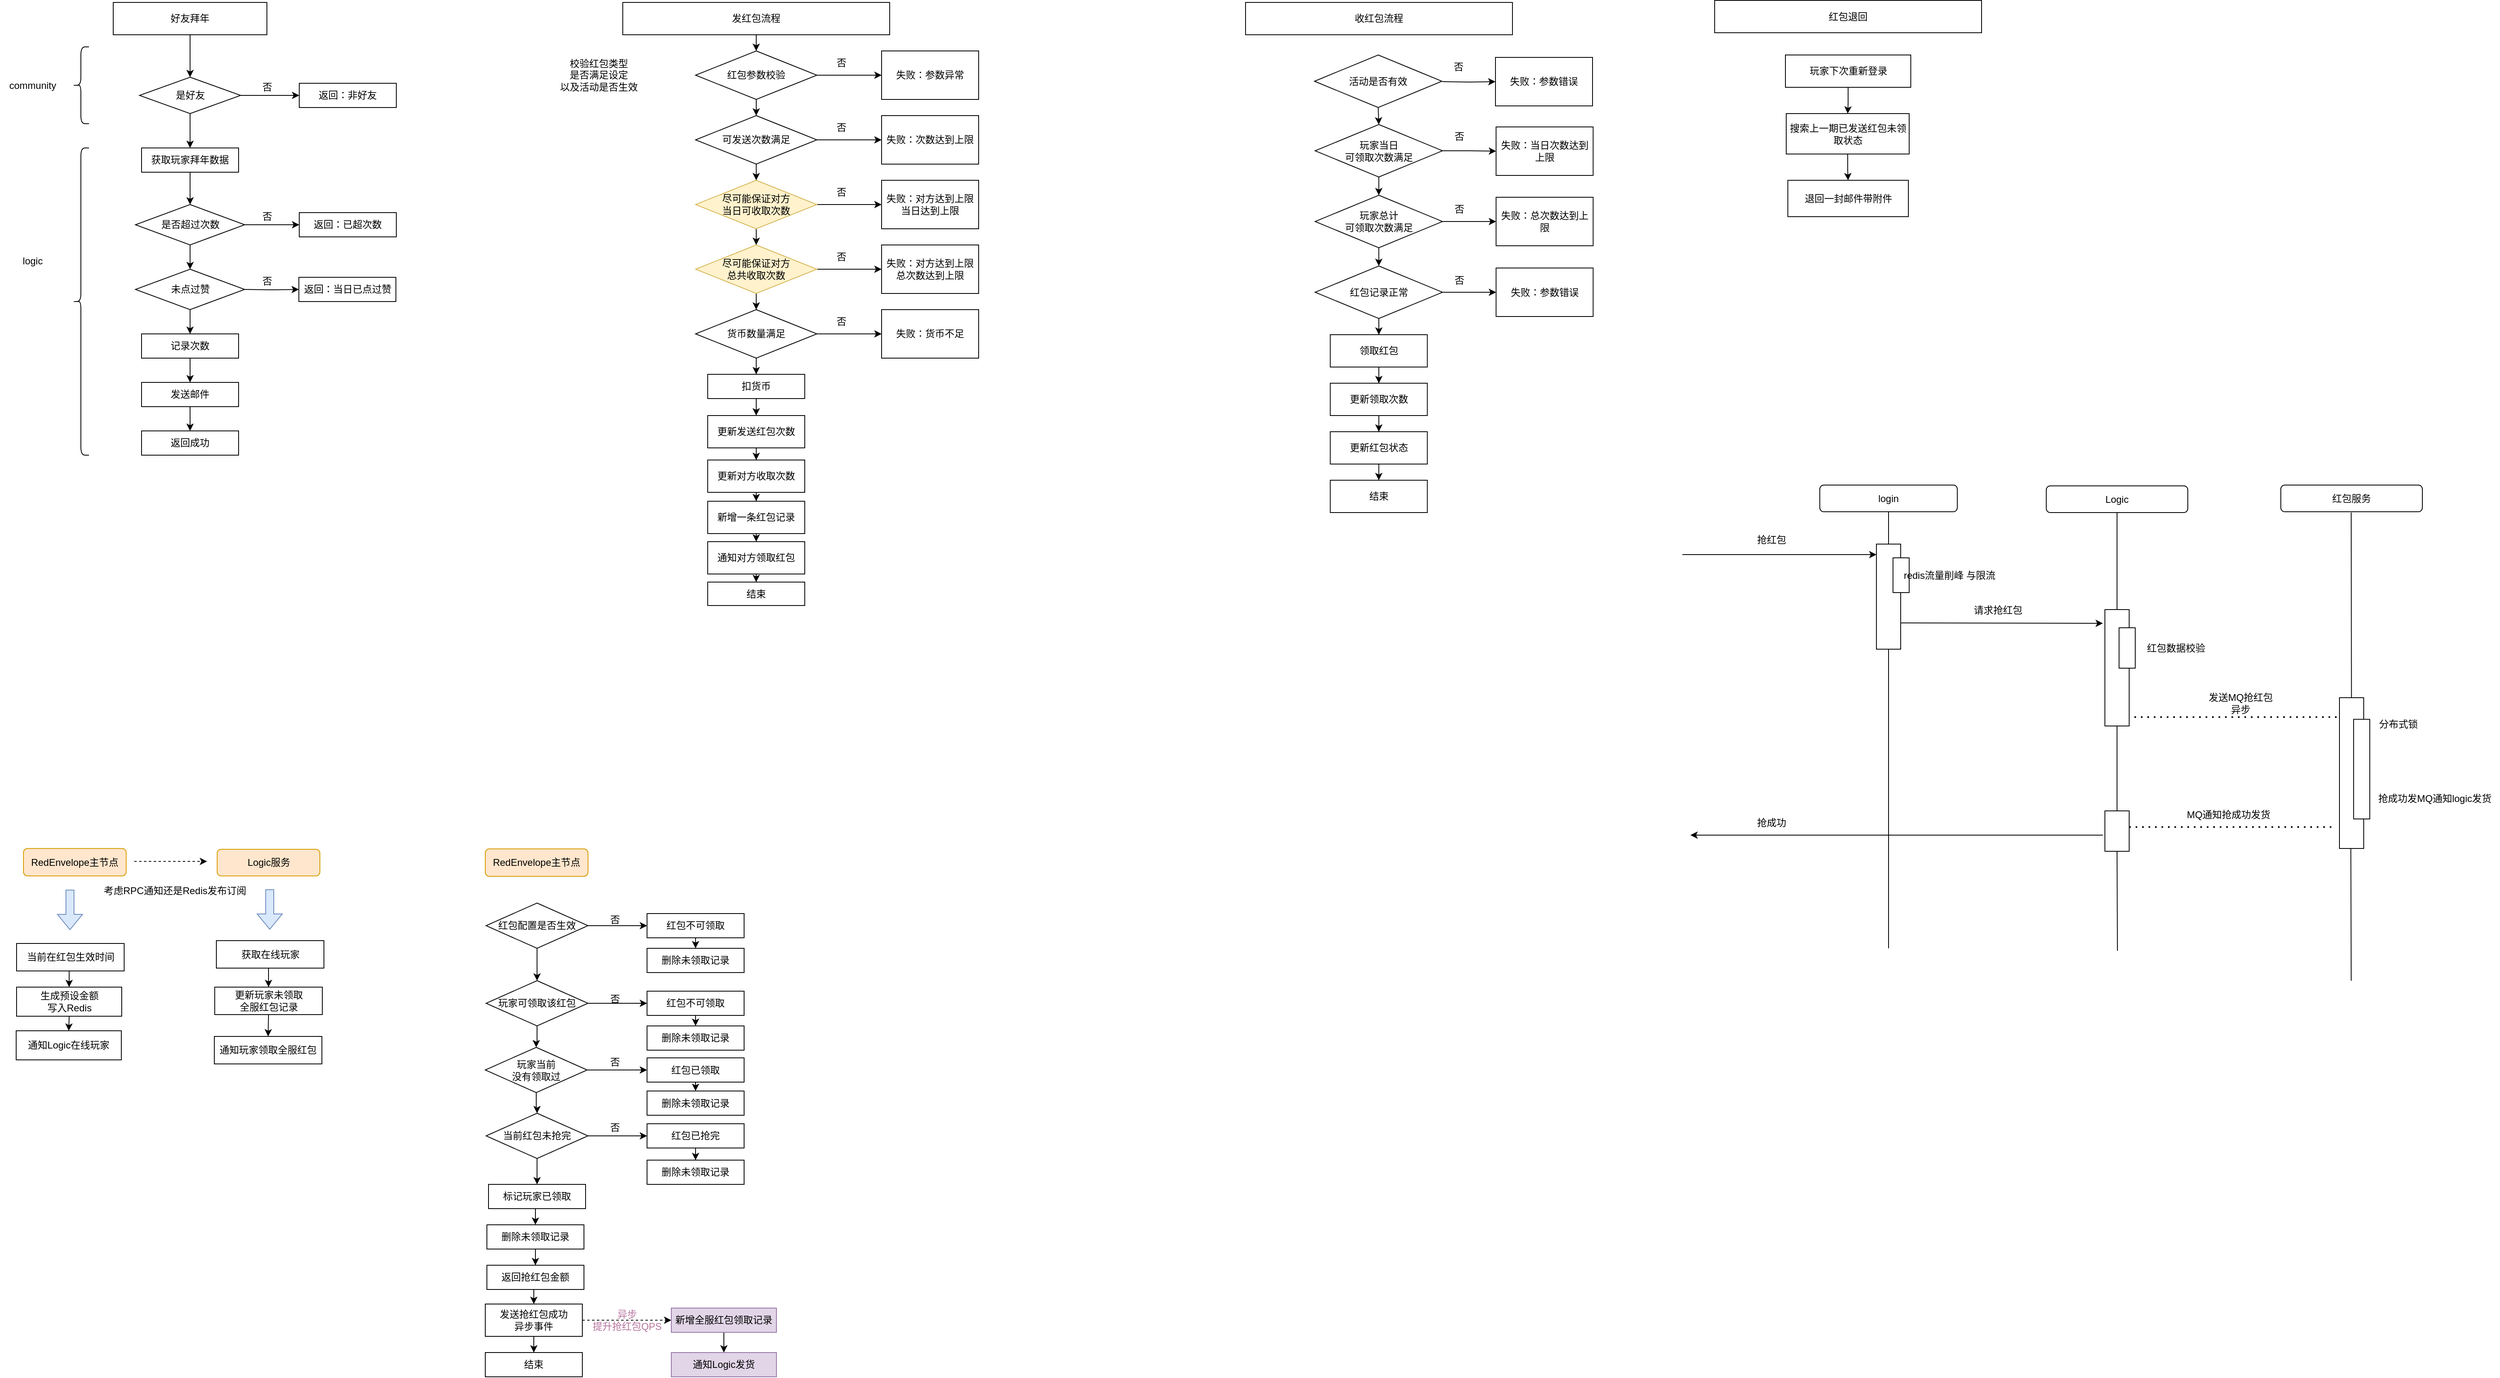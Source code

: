 <mxfile version="22.1.11" type="github">
  <diagram name="第 1 页" id="k30AQ0_j8heJgkMwq7Cr">
    <mxGraphModel dx="794" dy="483" grid="1" gridSize="10" guides="1" tooltips="1" connect="1" arrows="1" fold="1" page="1" pageScale="1" pageWidth="4681" pageHeight="3300" math="0" shadow="0">
      <root>
        <mxCell id="0" />
        <mxCell id="1" parent="0" />
        <mxCell id="hCHVj-DYUr4DhaBlKn4_-14" style="edgeStyle=orthogonalEdgeStyle;rounded=0;orthogonalLoop=1;jettySize=auto;html=1;exitX=0.5;exitY=1;exitDx=0;exitDy=0;entryX=0.5;entryY=0;entryDx=0;entryDy=0;" parent="1" source="hCHVj-DYUr4DhaBlKn4_-1" target="hCHVj-DYUr4DhaBlKn4_-4" edge="1">
          <mxGeometry relative="1" as="geometry" />
        </mxCell>
        <mxCell id="hCHVj-DYUr4DhaBlKn4_-1" value="好友拜年" style="rounded=0;whiteSpace=wrap;html=1;" parent="1" vertex="1">
          <mxGeometry x="220" y="90" width="190" height="40" as="geometry" />
        </mxCell>
        <mxCell id="hCHVj-DYUr4DhaBlKn4_-15" style="edgeStyle=orthogonalEdgeStyle;rounded=0;orthogonalLoop=1;jettySize=auto;html=1;" parent="1" source="hCHVj-DYUr4DhaBlKn4_-4" target="hCHVj-DYUr4DhaBlKn4_-5" edge="1">
          <mxGeometry relative="1" as="geometry" />
        </mxCell>
        <mxCell id="hCHVj-DYUr4DhaBlKn4_-17" style="edgeStyle=orthogonalEdgeStyle;rounded=0;orthogonalLoop=1;jettySize=auto;html=1;exitX=0.5;exitY=1;exitDx=0;exitDy=0;" parent="1" source="hCHVj-DYUr4DhaBlKn4_-4" target="hCHVj-DYUr4DhaBlKn4_-7" edge="1">
          <mxGeometry relative="1" as="geometry" />
        </mxCell>
        <mxCell id="hCHVj-DYUr4DhaBlKn4_-4" value="是好友" style="rhombus;whiteSpace=wrap;html=1;" parent="1" vertex="1">
          <mxGeometry x="252.5" y="182.5" width="125" height="45" as="geometry" />
        </mxCell>
        <mxCell id="hCHVj-DYUr4DhaBlKn4_-5" value="返回：非好友" style="rounded=0;whiteSpace=wrap;html=1;" parent="1" vertex="1">
          <mxGeometry x="450" y="190" width="120" height="30" as="geometry" />
        </mxCell>
        <mxCell id="hCHVj-DYUr4DhaBlKn4_-18" style="edgeStyle=orthogonalEdgeStyle;rounded=0;orthogonalLoop=1;jettySize=auto;html=1;exitX=0.5;exitY=1;exitDx=0;exitDy=0;entryX=0.5;entryY=0;entryDx=0;entryDy=0;" parent="1" source="hCHVj-DYUr4DhaBlKn4_-7" target="hCHVj-DYUr4DhaBlKn4_-8" edge="1">
          <mxGeometry relative="1" as="geometry" />
        </mxCell>
        <mxCell id="hCHVj-DYUr4DhaBlKn4_-7" value="获取玩家拜年数据" style="rounded=0;whiteSpace=wrap;html=1;" parent="1" vertex="1">
          <mxGeometry x="255" y="270" width="120" height="30" as="geometry" />
        </mxCell>
        <mxCell id="hCHVj-DYUr4DhaBlKn4_-19" style="edgeStyle=orthogonalEdgeStyle;rounded=0;orthogonalLoop=1;jettySize=auto;html=1;exitX=0.5;exitY=1;exitDx=0;exitDy=0;entryX=0.5;entryY=0;entryDx=0;entryDy=0;" parent="1" target="hCHVj-DYUr4DhaBlKn4_-11" edge="1">
          <mxGeometry relative="1" as="geometry">
            <mxPoint x="315" y="470" as="sourcePoint" />
          </mxGeometry>
        </mxCell>
        <mxCell id="hCHVj-DYUr4DhaBlKn4_-22" style="edgeStyle=orthogonalEdgeStyle;rounded=0;orthogonalLoop=1;jettySize=auto;html=1;exitX=1;exitY=0.5;exitDx=0;exitDy=0;" parent="1" source="hCHVj-DYUr4DhaBlKn4_-8" target="hCHVj-DYUr4DhaBlKn4_-9" edge="1">
          <mxGeometry relative="1" as="geometry" />
        </mxCell>
        <mxCell id="hCHVj-DYUr4DhaBlKn4_-32" style="edgeStyle=orthogonalEdgeStyle;rounded=0;orthogonalLoop=1;jettySize=auto;html=1;exitX=0.5;exitY=1;exitDx=0;exitDy=0;" parent="1" source="hCHVj-DYUr4DhaBlKn4_-8" target="hCHVj-DYUr4DhaBlKn4_-28" edge="1">
          <mxGeometry relative="1" as="geometry" />
        </mxCell>
        <mxCell id="hCHVj-DYUr4DhaBlKn4_-8" value="是否超过次数" style="rhombus;whiteSpace=wrap;html=1;" parent="1" vertex="1">
          <mxGeometry x="247.5" y="340" width="135" height="50" as="geometry" />
        </mxCell>
        <mxCell id="hCHVj-DYUr4DhaBlKn4_-9" value="返回：已超次数" style="rounded=0;whiteSpace=wrap;html=1;" parent="1" vertex="1">
          <mxGeometry x="450" y="350" width="120" height="30" as="geometry" />
        </mxCell>
        <mxCell id="hCHVj-DYUr4DhaBlKn4_-20" style="edgeStyle=orthogonalEdgeStyle;rounded=0;orthogonalLoop=1;jettySize=auto;html=1;exitX=0.5;exitY=1;exitDx=0;exitDy=0;" parent="1" source="hCHVj-DYUr4DhaBlKn4_-11" target="hCHVj-DYUr4DhaBlKn4_-12" edge="1">
          <mxGeometry relative="1" as="geometry" />
        </mxCell>
        <mxCell id="hCHVj-DYUr4DhaBlKn4_-11" value="记录次数" style="rounded=0;whiteSpace=wrap;html=1;" parent="1" vertex="1">
          <mxGeometry x="255" y="500" width="120" height="30" as="geometry" />
        </mxCell>
        <mxCell id="hCHVj-DYUr4DhaBlKn4_-21" style="edgeStyle=orthogonalEdgeStyle;rounded=0;orthogonalLoop=1;jettySize=auto;html=1;exitX=0.5;exitY=1;exitDx=0;exitDy=0;entryX=0.5;entryY=0;entryDx=0;entryDy=0;" parent="1" source="hCHVj-DYUr4DhaBlKn4_-12" target="hCHVj-DYUr4DhaBlKn4_-13" edge="1">
          <mxGeometry relative="1" as="geometry" />
        </mxCell>
        <mxCell id="hCHVj-DYUr4DhaBlKn4_-12" value="发送邮件" style="rounded=0;whiteSpace=wrap;html=1;" parent="1" vertex="1">
          <mxGeometry x="255" y="560" width="120" height="30" as="geometry" />
        </mxCell>
        <mxCell id="hCHVj-DYUr4DhaBlKn4_-13" value="返回成功" style="rounded=0;whiteSpace=wrap;html=1;" parent="1" vertex="1">
          <mxGeometry x="255" y="620" width="120" height="30" as="geometry" />
        </mxCell>
        <mxCell id="hCHVj-DYUr4DhaBlKn4_-16" value="否" style="text;html=1;align=center;verticalAlign=middle;resizable=0;points=[];autosize=1;strokeColor=none;fillColor=none;" parent="1" vertex="1">
          <mxGeometry x="390" y="180" width="40" height="30" as="geometry" />
        </mxCell>
        <mxCell id="hCHVj-DYUr4DhaBlKn4_-23" value="否" style="text;html=1;align=center;verticalAlign=middle;resizable=0;points=[];autosize=1;strokeColor=none;fillColor=none;" parent="1" vertex="1">
          <mxGeometry x="390" y="340" width="40" height="30" as="geometry" />
        </mxCell>
        <mxCell id="hCHVj-DYUr4DhaBlKn4_-24" value="" style="shape=curlyBracket;whiteSpace=wrap;html=1;rounded=1;labelPosition=left;verticalLabelPosition=middle;align=right;verticalAlign=middle;" parent="1" vertex="1">
          <mxGeometry x="170" y="145" width="20" height="95" as="geometry" />
        </mxCell>
        <mxCell id="hCHVj-DYUr4DhaBlKn4_-25" value="community" style="text;html=1;align=center;verticalAlign=middle;resizable=0;points=[];autosize=1;strokeColor=none;fillColor=none;" parent="1" vertex="1">
          <mxGeometry x="80" y="177.5" width="80" height="30" as="geometry" />
        </mxCell>
        <mxCell id="hCHVj-DYUr4DhaBlKn4_-26" value="" style="shape=curlyBracket;whiteSpace=wrap;html=1;rounded=1;labelPosition=left;verticalLabelPosition=middle;align=right;verticalAlign=middle;" parent="1" vertex="1">
          <mxGeometry x="170" y="270" width="20" height="380" as="geometry" />
        </mxCell>
        <mxCell id="hCHVj-DYUr4DhaBlKn4_-27" value="logic" style="text;html=1;align=center;verticalAlign=middle;resizable=0;points=[];autosize=1;strokeColor=none;fillColor=none;" parent="1" vertex="1">
          <mxGeometry x="95" y="395" width="50" height="30" as="geometry" />
        </mxCell>
        <mxCell id="hCHVj-DYUr4DhaBlKn4_-28" value="未点过赞" style="rhombus;whiteSpace=wrap;html=1;" parent="1" vertex="1">
          <mxGeometry x="247.5" y="420" width="135" height="50" as="geometry" />
        </mxCell>
        <mxCell id="hCHVj-DYUr4DhaBlKn4_-29" style="edgeStyle=orthogonalEdgeStyle;rounded=0;orthogonalLoop=1;jettySize=auto;html=1;exitX=1;exitY=0.5;exitDx=0;exitDy=0;" parent="1" target="hCHVj-DYUr4DhaBlKn4_-30" edge="1">
          <mxGeometry relative="1" as="geometry">
            <mxPoint x="382.5" y="445" as="sourcePoint" />
          </mxGeometry>
        </mxCell>
        <mxCell id="hCHVj-DYUr4DhaBlKn4_-30" value="返回：当日已点过赞" style="rounded=0;whiteSpace=wrap;html=1;" parent="1" vertex="1">
          <mxGeometry x="449.5" y="430" width="120" height="30" as="geometry" />
        </mxCell>
        <mxCell id="hCHVj-DYUr4DhaBlKn4_-31" value="否" style="text;html=1;align=center;verticalAlign=middle;resizable=0;points=[];autosize=1;strokeColor=none;fillColor=none;" parent="1" vertex="1">
          <mxGeometry x="389.5" y="420" width="40" height="30" as="geometry" />
        </mxCell>
        <mxCell id="Fgh959vgi-olLZx6snVr-22" style="edgeStyle=orthogonalEdgeStyle;rounded=0;orthogonalLoop=1;jettySize=auto;html=1;exitX=0.5;exitY=1;exitDx=0;exitDy=0;entryX=0.5;entryY=0;entryDx=0;entryDy=0;" parent="1" source="Fgh959vgi-olLZx6snVr-1" target="Fgh959vgi-olLZx6snVr-3" edge="1">
          <mxGeometry relative="1" as="geometry" />
        </mxCell>
        <mxCell id="Fgh959vgi-olLZx6snVr-1" value="发红包流程" style="rounded=0;whiteSpace=wrap;html=1;" parent="1" vertex="1">
          <mxGeometry x="850" y="90" width="330" height="40" as="geometry" />
        </mxCell>
        <mxCell id="Fgh959vgi-olLZx6snVr-23" style="edgeStyle=orthogonalEdgeStyle;rounded=0;orthogonalLoop=1;jettySize=auto;html=1;exitX=0.5;exitY=1;exitDx=0;exitDy=0;" parent="1" source="Fgh959vgi-olLZx6snVr-3" target="Fgh959vgi-olLZx6snVr-5" edge="1">
          <mxGeometry relative="1" as="geometry" />
        </mxCell>
        <mxCell id="Fgh959vgi-olLZx6snVr-33" style="edgeStyle=orthogonalEdgeStyle;rounded=0;orthogonalLoop=1;jettySize=auto;html=1;exitX=1;exitY=0.5;exitDx=0;exitDy=0;" parent="1" source="Fgh959vgi-olLZx6snVr-3" target="Fgh959vgi-olLZx6snVr-6" edge="1">
          <mxGeometry relative="1" as="geometry" />
        </mxCell>
        <mxCell id="Fgh959vgi-olLZx6snVr-3" value="红包参数校验" style="rhombus;whiteSpace=wrap;html=1;" parent="1" vertex="1">
          <mxGeometry x="940" y="150" width="150" height="60" as="geometry" />
        </mxCell>
        <mxCell id="Fgh959vgi-olLZx6snVr-4" value="校验红包类型&lt;br&gt;是否满足设定&lt;br&gt;以及活动是否生效" style="text;html=1;align=center;verticalAlign=middle;resizable=0;points=[];autosize=1;strokeColor=none;fillColor=none;" parent="1" vertex="1">
          <mxGeometry x="760" y="150" width="120" height="60" as="geometry" />
        </mxCell>
        <mxCell id="Fgh959vgi-olLZx6snVr-24" style="edgeStyle=orthogonalEdgeStyle;rounded=0;orthogonalLoop=1;jettySize=auto;html=1;exitX=0.5;exitY=1;exitDx=0;exitDy=0;" parent="1" source="Fgh959vgi-olLZx6snVr-5" target="Fgh959vgi-olLZx6snVr-8" edge="1">
          <mxGeometry relative="1" as="geometry" />
        </mxCell>
        <mxCell id="Fgh959vgi-olLZx6snVr-34" style="edgeStyle=orthogonalEdgeStyle;rounded=0;orthogonalLoop=1;jettySize=auto;html=1;exitX=1;exitY=0.5;exitDx=0;exitDy=0;" parent="1" source="Fgh959vgi-olLZx6snVr-5" target="Fgh959vgi-olLZx6snVr-7" edge="1">
          <mxGeometry relative="1" as="geometry" />
        </mxCell>
        <mxCell id="Fgh959vgi-olLZx6snVr-5" value="可发送次数满足" style="rhombus;whiteSpace=wrap;html=1;" parent="1" vertex="1">
          <mxGeometry x="940" y="230" width="150" height="60" as="geometry" />
        </mxCell>
        <mxCell id="Fgh959vgi-olLZx6snVr-6" value="失败：参数异常" style="rounded=0;whiteSpace=wrap;html=1;" parent="1" vertex="1">
          <mxGeometry x="1170" y="150" width="120" height="60" as="geometry" />
        </mxCell>
        <mxCell id="Fgh959vgi-olLZx6snVr-7" value="失败：次数达到上限" style="rounded=0;whiteSpace=wrap;html=1;" parent="1" vertex="1">
          <mxGeometry x="1170" y="230" width="120" height="60" as="geometry" />
        </mxCell>
        <mxCell id="Fgh959vgi-olLZx6snVr-25" style="edgeStyle=orthogonalEdgeStyle;rounded=0;orthogonalLoop=1;jettySize=auto;html=1;exitX=0.5;exitY=1;exitDx=0;exitDy=0;" parent="1" source="Fgh959vgi-olLZx6snVr-8" target="Fgh959vgi-olLZx6snVr-10" edge="1">
          <mxGeometry relative="1" as="geometry" />
        </mxCell>
        <mxCell id="Fgh959vgi-olLZx6snVr-35" style="edgeStyle=orthogonalEdgeStyle;rounded=0;orthogonalLoop=1;jettySize=auto;html=1;exitX=1;exitY=0.5;exitDx=0;exitDy=0;" parent="1" source="Fgh959vgi-olLZx6snVr-8" target="Fgh959vgi-olLZx6snVr-9" edge="1">
          <mxGeometry relative="1" as="geometry" />
        </mxCell>
        <mxCell id="Fgh959vgi-olLZx6snVr-8" value="尽可能保证对方&lt;br&gt;当日可收取次数" style="rhombus;whiteSpace=wrap;html=1;fillColor=#fff2cc;strokeColor=#d6b656;" parent="1" vertex="1">
          <mxGeometry x="940" y="310" width="150" height="60" as="geometry" />
        </mxCell>
        <mxCell id="Fgh959vgi-olLZx6snVr-9" value="失败：对方达到上限&lt;br&gt;当日达到上限" style="rounded=0;whiteSpace=wrap;html=1;" parent="1" vertex="1">
          <mxGeometry x="1170" y="310" width="120" height="60" as="geometry" />
        </mxCell>
        <mxCell id="Fgh959vgi-olLZx6snVr-26" style="edgeStyle=orthogonalEdgeStyle;rounded=0;orthogonalLoop=1;jettySize=auto;html=1;exitX=0.5;exitY=1;exitDx=0;exitDy=0;" parent="1" source="Fgh959vgi-olLZx6snVr-10" target="Fgh959vgi-olLZx6snVr-14" edge="1">
          <mxGeometry relative="1" as="geometry" />
        </mxCell>
        <mxCell id="Fgh959vgi-olLZx6snVr-36" style="edgeStyle=orthogonalEdgeStyle;rounded=0;orthogonalLoop=1;jettySize=auto;html=1;exitX=1;exitY=0.5;exitDx=0;exitDy=0;" parent="1" source="Fgh959vgi-olLZx6snVr-10" target="Fgh959vgi-olLZx6snVr-11" edge="1">
          <mxGeometry relative="1" as="geometry" />
        </mxCell>
        <mxCell id="Fgh959vgi-olLZx6snVr-10" value="尽可能保证对方&lt;br&gt;总共收取次数" style="rhombus;whiteSpace=wrap;html=1;fillColor=#fff2cc;strokeColor=#d6b656;" parent="1" vertex="1">
          <mxGeometry x="940" y="390" width="150" height="60" as="geometry" />
        </mxCell>
        <mxCell id="Fgh959vgi-olLZx6snVr-11" value="失败：对方达到上限&lt;br&gt;总次数达到上限" style="rounded=0;whiteSpace=wrap;html=1;" parent="1" vertex="1">
          <mxGeometry x="1170" y="390" width="120" height="60" as="geometry" />
        </mxCell>
        <mxCell id="Fgh959vgi-olLZx6snVr-27" style="edgeStyle=orthogonalEdgeStyle;rounded=0;orthogonalLoop=1;jettySize=auto;html=1;exitX=0.5;exitY=1;exitDx=0;exitDy=0;" parent="1" source="Fgh959vgi-olLZx6snVr-14" target="Fgh959vgi-olLZx6snVr-16" edge="1">
          <mxGeometry relative="1" as="geometry" />
        </mxCell>
        <mxCell id="Fgh959vgi-olLZx6snVr-37" style="edgeStyle=orthogonalEdgeStyle;rounded=0;orthogonalLoop=1;jettySize=auto;html=1;exitX=1;exitY=0.5;exitDx=0;exitDy=0;" parent="1" source="Fgh959vgi-olLZx6snVr-14" target="Fgh959vgi-olLZx6snVr-15" edge="1">
          <mxGeometry relative="1" as="geometry" />
        </mxCell>
        <mxCell id="Fgh959vgi-olLZx6snVr-14" value="货币数量满足" style="rhombus;whiteSpace=wrap;html=1;" parent="1" vertex="1">
          <mxGeometry x="940" y="470" width="150" height="60" as="geometry" />
        </mxCell>
        <mxCell id="Fgh959vgi-olLZx6snVr-15" value="失败：货币不足" style="rounded=0;whiteSpace=wrap;html=1;" parent="1" vertex="1">
          <mxGeometry x="1170" y="470" width="120" height="60" as="geometry" />
        </mxCell>
        <mxCell id="Fgh959vgi-olLZx6snVr-28" style="edgeStyle=orthogonalEdgeStyle;rounded=0;orthogonalLoop=1;jettySize=auto;html=1;exitX=0.5;exitY=1;exitDx=0;exitDy=0;" parent="1" source="Fgh959vgi-olLZx6snVr-16" target="Fgh959vgi-olLZx6snVr-17" edge="1">
          <mxGeometry relative="1" as="geometry" />
        </mxCell>
        <mxCell id="Fgh959vgi-olLZx6snVr-16" value="扣货币" style="rounded=0;whiteSpace=wrap;html=1;" parent="1" vertex="1">
          <mxGeometry x="955" y="550" width="120" height="30" as="geometry" />
        </mxCell>
        <mxCell id="Fgh959vgi-olLZx6snVr-29" style="edgeStyle=orthogonalEdgeStyle;rounded=0;orthogonalLoop=1;jettySize=auto;html=1;exitX=0.5;exitY=1;exitDx=0;exitDy=0;" parent="1" source="Fgh959vgi-olLZx6snVr-17" target="Fgh959vgi-olLZx6snVr-18" edge="1">
          <mxGeometry relative="1" as="geometry" />
        </mxCell>
        <mxCell id="Fgh959vgi-olLZx6snVr-17" value="更新发送红包次数" style="rounded=0;whiteSpace=wrap;html=1;" parent="1" vertex="1">
          <mxGeometry x="955" y="601" width="120" height="40" as="geometry" />
        </mxCell>
        <mxCell id="Fgh959vgi-olLZx6snVr-30" style="edgeStyle=orthogonalEdgeStyle;rounded=0;orthogonalLoop=1;jettySize=auto;html=1;exitX=0.5;exitY=1;exitDx=0;exitDy=0;" parent="1" source="Fgh959vgi-olLZx6snVr-18" target="Fgh959vgi-olLZx6snVr-19" edge="1">
          <mxGeometry relative="1" as="geometry" />
        </mxCell>
        <mxCell id="Fgh959vgi-olLZx6snVr-18" value="更新对方收取次数" style="rounded=0;whiteSpace=wrap;html=1;" parent="1" vertex="1">
          <mxGeometry x="955" y="656" width="120" height="40" as="geometry" />
        </mxCell>
        <mxCell id="Fgh959vgi-olLZx6snVr-31" style="edgeStyle=orthogonalEdgeStyle;rounded=0;orthogonalLoop=1;jettySize=auto;html=1;exitX=0.5;exitY=1;exitDx=0;exitDy=0;entryX=0.5;entryY=0;entryDx=0;entryDy=0;" parent="1" source="Fgh959vgi-olLZx6snVr-19" target="Fgh959vgi-olLZx6snVr-20" edge="1">
          <mxGeometry relative="1" as="geometry" />
        </mxCell>
        <mxCell id="Fgh959vgi-olLZx6snVr-19" value="新增一条红包记录" style="rounded=0;whiteSpace=wrap;html=1;" parent="1" vertex="1">
          <mxGeometry x="955" y="707" width="120" height="40" as="geometry" />
        </mxCell>
        <mxCell id="Fgh959vgi-olLZx6snVr-32" style="edgeStyle=orthogonalEdgeStyle;rounded=0;orthogonalLoop=1;jettySize=auto;html=1;exitX=0.5;exitY=1;exitDx=0;exitDy=0;" parent="1" source="Fgh959vgi-olLZx6snVr-20" target="Fgh959vgi-olLZx6snVr-21" edge="1">
          <mxGeometry relative="1" as="geometry" />
        </mxCell>
        <mxCell id="Fgh959vgi-olLZx6snVr-20" value="通知对方领取红包" style="rounded=0;whiteSpace=wrap;html=1;" parent="1" vertex="1">
          <mxGeometry x="955" y="757" width="120" height="40" as="geometry" />
        </mxCell>
        <mxCell id="Fgh959vgi-olLZx6snVr-21" value="结束" style="rounded=0;whiteSpace=wrap;html=1;" parent="1" vertex="1">
          <mxGeometry x="955" y="807" width="120" height="29" as="geometry" />
        </mxCell>
        <mxCell id="Fgh959vgi-olLZx6snVr-71" value="收红包流程" style="rounded=0;whiteSpace=wrap;html=1;" parent="1" vertex="1">
          <mxGeometry x="1620" y="90" width="330" height="40" as="geometry" />
        </mxCell>
        <mxCell id="Fgh959vgi-olLZx6snVr-85" style="edgeStyle=orthogonalEdgeStyle;rounded=0;orthogonalLoop=1;jettySize=auto;html=1;exitX=0.5;exitY=1;exitDx=0;exitDy=0;entryX=0.5;entryY=0;entryDx=0;entryDy=0;" parent="1" source="Fgh959vgi-olLZx6snVr-73" target="Fgh959vgi-olLZx6snVr-75" edge="1">
          <mxGeometry relative="1" as="geometry" />
        </mxCell>
        <mxCell id="Fgh959vgi-olLZx6snVr-99" style="edgeStyle=orthogonalEdgeStyle;rounded=0;orthogonalLoop=1;jettySize=auto;html=1;exitX=1;exitY=0.5;exitDx=0;exitDy=0;" parent="1" source="Fgh959vgi-olLZx6snVr-73" target="Fgh959vgi-olLZx6snVr-74" edge="1">
          <mxGeometry relative="1" as="geometry" />
        </mxCell>
        <mxCell id="Fgh959vgi-olLZx6snVr-73" value="玩家当日&lt;br&gt;可领取次数满足" style="rhombus;whiteSpace=wrap;html=1;" parent="1" vertex="1">
          <mxGeometry x="1706" y="241" width="157.5" height="65" as="geometry" />
        </mxCell>
        <mxCell id="Fgh959vgi-olLZx6snVr-74" value="失败：当日次数达到上限" style="rounded=0;whiteSpace=wrap;html=1;" parent="1" vertex="1">
          <mxGeometry x="1929.75" y="244" width="120" height="60" as="geometry" />
        </mxCell>
        <mxCell id="Fgh959vgi-olLZx6snVr-86" style="edgeStyle=orthogonalEdgeStyle;rounded=0;orthogonalLoop=1;jettySize=auto;html=1;exitX=0.5;exitY=1;exitDx=0;exitDy=0;entryX=0.5;entryY=0;entryDx=0;entryDy=0;" parent="1" source="Fgh959vgi-olLZx6snVr-75" target="Fgh959vgi-olLZx6snVr-77" edge="1">
          <mxGeometry relative="1" as="geometry" />
        </mxCell>
        <mxCell id="Fgh959vgi-olLZx6snVr-100" style="edgeStyle=orthogonalEdgeStyle;rounded=0;orthogonalLoop=1;jettySize=auto;html=1;exitX=1;exitY=0.5;exitDx=0;exitDy=0;" parent="1" source="Fgh959vgi-olLZx6snVr-75" target="Fgh959vgi-olLZx6snVr-76" edge="1">
          <mxGeometry relative="1" as="geometry" />
        </mxCell>
        <mxCell id="Fgh959vgi-olLZx6snVr-75" value="玩家总计&lt;br&gt;可领取次数满足" style="rhombus;whiteSpace=wrap;html=1;" parent="1" vertex="1">
          <mxGeometry x="1706" y="328.5" width="157.5" height="65" as="geometry" />
        </mxCell>
        <mxCell id="Fgh959vgi-olLZx6snVr-76" value="失败：总次数达到上限" style="rounded=0;whiteSpace=wrap;html=1;" parent="1" vertex="1">
          <mxGeometry x="1929.75" y="331" width="120" height="60" as="geometry" />
        </mxCell>
        <mxCell id="Fgh959vgi-olLZx6snVr-87" style="edgeStyle=orthogonalEdgeStyle;rounded=0;orthogonalLoop=1;jettySize=auto;html=1;exitX=0.5;exitY=1;exitDx=0;exitDy=0;" parent="1" source="Fgh959vgi-olLZx6snVr-77" target="Fgh959vgi-olLZx6snVr-80" edge="1">
          <mxGeometry relative="1" as="geometry" />
        </mxCell>
        <mxCell id="Fgh959vgi-olLZx6snVr-102" style="edgeStyle=orthogonalEdgeStyle;rounded=0;orthogonalLoop=1;jettySize=auto;html=1;exitX=1;exitY=0.5;exitDx=0;exitDy=0;" parent="1" source="Fgh959vgi-olLZx6snVr-77" target="Fgh959vgi-olLZx6snVr-78" edge="1">
          <mxGeometry relative="1" as="geometry" />
        </mxCell>
        <mxCell id="Fgh959vgi-olLZx6snVr-77" value="红包记录正常" style="rhombus;whiteSpace=wrap;html=1;" parent="1" vertex="1">
          <mxGeometry x="1706" y="416" width="157.5" height="65" as="geometry" />
        </mxCell>
        <mxCell id="Fgh959vgi-olLZx6snVr-78" value="失败：参数错误" style="rounded=0;whiteSpace=wrap;html=1;" parent="1" vertex="1">
          <mxGeometry x="1929.75" y="418.5" width="120" height="60" as="geometry" />
        </mxCell>
        <mxCell id="Fgh959vgi-olLZx6snVr-88" style="edgeStyle=orthogonalEdgeStyle;rounded=0;orthogonalLoop=1;jettySize=auto;html=1;exitX=0.5;exitY=1;exitDx=0;exitDy=0;" parent="1" source="Fgh959vgi-olLZx6snVr-80" target="Fgh959vgi-olLZx6snVr-81" edge="1">
          <mxGeometry relative="1" as="geometry" />
        </mxCell>
        <mxCell id="Fgh959vgi-olLZx6snVr-80" value="领取红包" style="rounded=0;whiteSpace=wrap;html=1;" parent="1" vertex="1">
          <mxGeometry x="1724.75" y="501" width="120" height="40" as="geometry" />
        </mxCell>
        <mxCell id="Fgh959vgi-olLZx6snVr-89" style="edgeStyle=orthogonalEdgeStyle;rounded=0;orthogonalLoop=1;jettySize=auto;html=1;exitX=0.5;exitY=1;exitDx=0;exitDy=0;" parent="1" source="Fgh959vgi-olLZx6snVr-81" target="Fgh959vgi-olLZx6snVr-82" edge="1">
          <mxGeometry relative="1" as="geometry" />
        </mxCell>
        <mxCell id="Fgh959vgi-olLZx6snVr-81" value="更新领取次数" style="rounded=0;whiteSpace=wrap;html=1;" parent="1" vertex="1">
          <mxGeometry x="1724.75" y="561" width="120" height="40" as="geometry" />
        </mxCell>
        <mxCell id="Fgh959vgi-olLZx6snVr-90" style="edgeStyle=orthogonalEdgeStyle;rounded=0;orthogonalLoop=1;jettySize=auto;html=1;exitX=0.5;exitY=1;exitDx=0;exitDy=0;entryX=0.5;entryY=0;entryDx=0;entryDy=0;" parent="1" source="Fgh959vgi-olLZx6snVr-82" target="Fgh959vgi-olLZx6snVr-83" edge="1">
          <mxGeometry relative="1" as="geometry" />
        </mxCell>
        <mxCell id="Fgh959vgi-olLZx6snVr-82" value="更新红包状态" style="rounded=0;whiteSpace=wrap;html=1;" parent="1" vertex="1">
          <mxGeometry x="1724.75" y="621" width="120" height="40" as="geometry" />
        </mxCell>
        <mxCell id="Fgh959vgi-olLZx6snVr-83" value="结束" style="rounded=0;whiteSpace=wrap;html=1;" parent="1" vertex="1">
          <mxGeometry x="1724.75" y="681" width="120" height="40" as="geometry" />
        </mxCell>
        <mxCell id="Fgh959vgi-olLZx6snVr-91" value="否" style="text;html=1;align=center;verticalAlign=middle;resizable=0;points=[];autosize=1;strokeColor=none;fillColor=none;" parent="1" vertex="1">
          <mxGeometry x="1100" y="150" width="40" height="30" as="geometry" />
        </mxCell>
        <mxCell id="Fgh959vgi-olLZx6snVr-94" value="否" style="text;html=1;align=center;verticalAlign=middle;resizable=0;points=[];autosize=1;strokeColor=none;fillColor=none;" parent="1" vertex="1">
          <mxGeometry x="1100" y="230" width="40" height="30" as="geometry" />
        </mxCell>
        <mxCell id="Fgh959vgi-olLZx6snVr-95" value="否" style="text;html=1;align=center;verticalAlign=middle;resizable=0;points=[];autosize=1;strokeColor=none;fillColor=none;" parent="1" vertex="1">
          <mxGeometry x="1100" y="310" width="40" height="30" as="geometry" />
        </mxCell>
        <mxCell id="Fgh959vgi-olLZx6snVr-96" value="否" style="text;html=1;align=center;verticalAlign=middle;resizable=0;points=[];autosize=1;strokeColor=none;fillColor=none;" parent="1" vertex="1">
          <mxGeometry x="1100" y="390" width="40" height="30" as="geometry" />
        </mxCell>
        <mxCell id="Fgh959vgi-olLZx6snVr-97" value="否" style="text;html=1;align=center;verticalAlign=middle;resizable=0;points=[];autosize=1;strokeColor=none;fillColor=none;" parent="1" vertex="1">
          <mxGeometry x="1100" y="470" width="40" height="30" as="geometry" />
        </mxCell>
        <mxCell id="Fgh959vgi-olLZx6snVr-98" value="否" style="text;html=1;align=center;verticalAlign=middle;resizable=0;points=[];autosize=1;strokeColor=none;fillColor=none;" parent="1" vertex="1">
          <mxGeometry x="1863.5" y="241" width="40" height="30" as="geometry" />
        </mxCell>
        <mxCell id="Fgh959vgi-olLZx6snVr-101" value="否" style="text;html=1;align=center;verticalAlign=middle;resizable=0;points=[];autosize=1;strokeColor=none;fillColor=none;" parent="1" vertex="1">
          <mxGeometry x="1863.5" y="331" width="40" height="30" as="geometry" />
        </mxCell>
        <mxCell id="Fgh959vgi-olLZx6snVr-103" value="否" style="text;html=1;align=center;verticalAlign=middle;resizable=0;points=[];autosize=1;strokeColor=none;fillColor=none;" parent="1" vertex="1">
          <mxGeometry x="1863.5" y="418.5" width="40" height="30" as="geometry" />
        </mxCell>
        <mxCell id="Fgh959vgi-olLZx6snVr-105" value="红包退回" style="rounded=0;whiteSpace=wrap;html=1;" parent="1" vertex="1">
          <mxGeometry x="2200" y="87.5" width="330" height="40" as="geometry" />
        </mxCell>
        <mxCell id="Fgh959vgi-olLZx6snVr-132" style="edgeStyle=orthogonalEdgeStyle;rounded=0;orthogonalLoop=1;jettySize=auto;html=1;exitX=0.5;exitY=1;exitDx=0;exitDy=0;" parent="1" source="Fgh959vgi-olLZx6snVr-128" target="Fgh959vgi-olLZx6snVr-130" edge="1">
          <mxGeometry relative="1" as="geometry" />
        </mxCell>
        <mxCell id="Fgh959vgi-olLZx6snVr-128" value="玩家下次重新登录" style="rounded=0;whiteSpace=wrap;html=1;" parent="1" vertex="1">
          <mxGeometry x="2287.5" y="155" width="155" height="40" as="geometry" />
        </mxCell>
        <mxCell id="Fgh959vgi-olLZx6snVr-133" style="edgeStyle=orthogonalEdgeStyle;rounded=0;orthogonalLoop=1;jettySize=auto;html=1;exitX=0.5;exitY=1;exitDx=0;exitDy=0;" parent="1" source="Fgh959vgi-olLZx6snVr-130" target="Fgh959vgi-olLZx6snVr-131" edge="1">
          <mxGeometry relative="1" as="geometry" />
        </mxCell>
        <mxCell id="Fgh959vgi-olLZx6snVr-130" value="搜索上一期已发送红包未领取状态" style="rounded=0;whiteSpace=wrap;html=1;" parent="1" vertex="1">
          <mxGeometry x="2288.5" y="227.5" width="152" height="50" as="geometry" />
        </mxCell>
        <mxCell id="Fgh959vgi-olLZx6snVr-131" value="退回一封邮件带附件" style="rounded=0;whiteSpace=wrap;html=1;" parent="1" vertex="1">
          <mxGeometry x="2290.5" y="310" width="149" height="45" as="geometry" />
        </mxCell>
        <mxCell id="Fgh959vgi-olLZx6snVr-136" style="edgeStyle=orthogonalEdgeStyle;rounded=0;orthogonalLoop=1;jettySize=auto;html=1;exitX=0.5;exitY=1;exitDx=0;exitDy=0;entryX=0.5;entryY=0;entryDx=0;entryDy=0;" parent="1" source="Fgh959vgi-olLZx6snVr-134" target="Fgh959vgi-olLZx6snVr-73" edge="1">
          <mxGeometry relative="1" as="geometry" />
        </mxCell>
        <mxCell id="Fgh959vgi-olLZx6snVr-134" value="活动是否有效" style="rhombus;whiteSpace=wrap;html=1;" parent="1" vertex="1">
          <mxGeometry x="1705.25" y="155" width="157.5" height="65" as="geometry" />
        </mxCell>
        <mxCell id="Fgh959vgi-olLZx6snVr-137" style="edgeStyle=orthogonalEdgeStyle;rounded=0;orthogonalLoop=1;jettySize=auto;html=1;exitX=1;exitY=0.5;exitDx=0;exitDy=0;" parent="1" target="Fgh959vgi-olLZx6snVr-138" edge="1">
          <mxGeometry relative="1" as="geometry">
            <mxPoint x="1863.25" y="188" as="sourcePoint" />
          </mxGeometry>
        </mxCell>
        <mxCell id="Fgh959vgi-olLZx6snVr-138" value="失败：参数错误" style="rounded=0;whiteSpace=wrap;html=1;" parent="1" vertex="1">
          <mxGeometry x="1929" y="158" width="120" height="60" as="geometry" />
        </mxCell>
        <mxCell id="Fgh959vgi-olLZx6snVr-139" value="否" style="text;html=1;align=center;verticalAlign=middle;resizable=0;points=[];autosize=1;strokeColor=none;fillColor=none;" parent="1" vertex="1">
          <mxGeometry x="1862.75" y="155" width="40" height="30" as="geometry" />
        </mxCell>
        <mxCell id="Fgh959vgi-olLZx6snVr-143" value="login" style="rounded=1;whiteSpace=wrap;html=1;" parent="1" vertex="1">
          <mxGeometry x="2330" y="687" width="170" height="33" as="geometry" />
        </mxCell>
        <mxCell id="Fgh959vgi-olLZx6snVr-144" value="" style="endArrow=none;html=1;rounded=0;" parent="1" source="Fgh959vgi-olLZx6snVr-146" target="Fgh959vgi-olLZx6snVr-143" edge="1">
          <mxGeometry width="50" height="50" relative="1" as="geometry">
            <mxPoint x="2415" y="1260" as="sourcePoint" />
            <mxPoint x="2540" y="980" as="targetPoint" />
          </mxGeometry>
        </mxCell>
        <mxCell id="Fgh959vgi-olLZx6snVr-147" value="" style="endArrow=none;html=1;rounded=0;" parent="1" target="Fgh959vgi-olLZx6snVr-146" edge="1">
          <mxGeometry width="50" height="50" relative="1" as="geometry">
            <mxPoint x="2415" y="1260" as="sourcePoint" />
            <mxPoint x="2415" y="720" as="targetPoint" />
          </mxGeometry>
        </mxCell>
        <mxCell id="Fgh959vgi-olLZx6snVr-146" value="" style="rounded=0;whiteSpace=wrap;html=1;" parent="1" vertex="1">
          <mxGeometry x="2400" y="760" width="30" height="130" as="geometry" />
        </mxCell>
        <mxCell id="Fgh959vgi-olLZx6snVr-148" value="" style="endArrow=classic;html=1;rounded=0;entryX=0;entryY=0.385;entryDx=0;entryDy=0;entryPerimeter=0;" parent="1" edge="1">
          <mxGeometry width="50" height="50" relative="1" as="geometry">
            <mxPoint x="2160" y="773" as="sourcePoint" />
            <mxPoint x="2400" y="773.05" as="targetPoint" />
          </mxGeometry>
        </mxCell>
        <mxCell id="Fgh959vgi-olLZx6snVr-149" value="抢红包" style="text;html=1;align=center;verticalAlign=middle;resizable=0;points=[];autosize=1;strokeColor=none;fillColor=none;" parent="1" vertex="1">
          <mxGeometry x="2240" y="740" width="60" height="30" as="geometry" />
        </mxCell>
        <mxCell id="Fgh959vgi-olLZx6snVr-150" value="" style="rounded=0;whiteSpace=wrap;html=1;" parent="1" vertex="1">
          <mxGeometry x="2420.5" y="777" width="20" height="43" as="geometry" />
        </mxCell>
        <mxCell id="Fgh959vgi-olLZx6snVr-152" value="redis流量削峰 与限流" style="text;html=1;align=center;verticalAlign=middle;resizable=0;points=[];autosize=1;strokeColor=none;fillColor=none;" parent="1" vertex="1">
          <mxGeometry x="2419.5" y="783.5" width="140" height="30" as="geometry" />
        </mxCell>
        <mxCell id="Fgh959vgi-olLZx6snVr-153" value="红包服务" style="rounded=1;whiteSpace=wrap;html=1;" parent="1" vertex="1">
          <mxGeometry x="2900" y="687" width="175" height="33" as="geometry" />
        </mxCell>
        <mxCell id="Fgh959vgi-olLZx6snVr-163" value="" style="endArrow=none;html=1;rounded=0;entryX=0.469;entryY=0.939;entryDx=0;entryDy=0;entryPerimeter=0;" parent="1" source="Fgh959vgi-olLZx6snVr-185" edge="1">
          <mxGeometry width="50" height="50" relative="1" as="geometry">
            <mxPoint x="2990" y="1290" as="sourcePoint" />
            <mxPoint x="2987.01" y="720.997" as="targetPoint" />
          </mxGeometry>
        </mxCell>
        <mxCell id="Fgh959vgi-olLZx6snVr-170" value="Logic" style="rounded=1;whiteSpace=wrap;html=1;" parent="1" vertex="1">
          <mxGeometry x="2610" y="688" width="175" height="33" as="geometry" />
        </mxCell>
        <mxCell id="Fgh959vgi-olLZx6snVr-171" value="" style="endArrow=none;html=1;rounded=0;entryX=0.5;entryY=1;entryDx=0;entryDy=0;" parent="1" source="Fgh959vgi-olLZx6snVr-172" target="Fgh959vgi-olLZx6snVr-170" edge="1">
          <mxGeometry width="50" height="50" relative="1" as="geometry">
            <mxPoint x="2700" y="1263" as="sourcePoint" />
            <mxPoint x="2714" y="972" as="targetPoint" />
          </mxGeometry>
        </mxCell>
        <mxCell id="Fgh959vgi-olLZx6snVr-176" value="抢成功" style="text;html=1;align=center;verticalAlign=middle;resizable=0;points=[];autosize=1;strokeColor=none;fillColor=none;" parent="1" vertex="1">
          <mxGeometry x="2240" y="1090" width="60" height="30" as="geometry" />
        </mxCell>
        <mxCell id="Fgh959vgi-olLZx6snVr-177" value="" style="endArrow=classic;html=1;rounded=0;exitX=1;exitY=0.75;exitDx=0;exitDy=0;" parent="1" source="Fgh959vgi-olLZx6snVr-146" edge="1">
          <mxGeometry width="50" height="50" relative="1" as="geometry">
            <mxPoint x="2450" y="890" as="sourcePoint" />
            <mxPoint x="2680" y="858" as="targetPoint" />
          </mxGeometry>
        </mxCell>
        <mxCell id="Fgh959vgi-olLZx6snVr-178" value="" style="endArrow=none;html=1;rounded=0;entryX=0.5;entryY=1;entryDx=0;entryDy=0;" parent="1" source="Fgh959vgi-olLZx6snVr-193" target="Fgh959vgi-olLZx6snVr-172" edge="1">
          <mxGeometry width="50" height="50" relative="1" as="geometry">
            <mxPoint x="2698" y="1263" as="sourcePoint" />
            <mxPoint x="2698" y="721" as="targetPoint" />
          </mxGeometry>
        </mxCell>
        <mxCell id="Fgh959vgi-olLZx6snVr-172" value="" style="rounded=0;whiteSpace=wrap;html=1;" parent="1" vertex="1">
          <mxGeometry x="2682.5" y="841" width="30" height="144" as="geometry" />
        </mxCell>
        <mxCell id="Fgh959vgi-olLZx6snVr-179" value="请求抢红包" style="text;html=1;align=center;verticalAlign=middle;resizable=0;points=[];autosize=1;strokeColor=none;fillColor=none;" parent="1" vertex="1">
          <mxGeometry x="2510" y="827" width="80" height="30" as="geometry" />
        </mxCell>
        <mxCell id="Fgh959vgi-olLZx6snVr-180" value="红包数据校验" style="text;html=1;align=center;verticalAlign=middle;resizable=0;points=[];autosize=1;strokeColor=none;fillColor=none;" parent="1" vertex="1">
          <mxGeometry x="2720" y="873.5" width="100" height="30" as="geometry" />
        </mxCell>
        <mxCell id="Fgh959vgi-olLZx6snVr-182" value="" style="whiteSpace=wrap;html=1;" parent="1" vertex="1">
          <mxGeometry x="2700" y="863.5" width="20" height="50" as="geometry" />
        </mxCell>
        <mxCell id="Fgh959vgi-olLZx6snVr-184" value="发送MQ抢红包&lt;br&gt;异步" style="text;html=1;align=center;verticalAlign=middle;resizable=0;points=[];autosize=1;strokeColor=none;fillColor=none;" parent="1" vertex="1">
          <mxGeometry x="2800" y="936.75" width="100" height="40" as="geometry" />
        </mxCell>
        <mxCell id="Fgh959vgi-olLZx6snVr-186" value="" style="endArrow=none;html=1;rounded=0;entryX=0.469;entryY=0.939;entryDx=0;entryDy=0;entryPerimeter=0;" parent="1" target="Fgh959vgi-olLZx6snVr-185" edge="1">
          <mxGeometry width="50" height="50" relative="1" as="geometry">
            <mxPoint x="2987" y="1300" as="sourcePoint" />
            <mxPoint x="2987.01" y="720.997" as="targetPoint" />
          </mxGeometry>
        </mxCell>
        <mxCell id="Fgh959vgi-olLZx6snVr-185" value="" style="rounded=0;whiteSpace=wrap;html=1;" parent="1" vertex="1">
          <mxGeometry x="2972.5" y="950" width="30" height="186.5" as="geometry" />
        </mxCell>
        <mxCell id="Fgh959vgi-olLZx6snVr-187" value="" style="whiteSpace=wrap;html=1;" parent="1" vertex="1">
          <mxGeometry x="2990" y="976.75" width="20" height="123.25" as="geometry" />
        </mxCell>
        <mxCell id="Fgh959vgi-olLZx6snVr-188" value="" style="endArrow=none;dashed=1;html=1;dashPattern=1 3;strokeWidth=2;rounded=0;exitX=1.217;exitY=0.924;exitDx=0;exitDy=0;exitPerimeter=0;entryX=-0.017;entryY=0.129;entryDx=0;entryDy=0;entryPerimeter=0;" parent="1" source="Fgh959vgi-olLZx6snVr-172" target="Fgh959vgi-olLZx6snVr-185" edge="1">
          <mxGeometry width="50" height="50" relative="1" as="geometry">
            <mxPoint x="2790" y="1050" as="sourcePoint" />
            <mxPoint x="2840" y="1000" as="targetPoint" />
          </mxGeometry>
        </mxCell>
        <mxCell id="Fgh959vgi-olLZx6snVr-191" value="分布式锁" style="text;html=1;align=center;verticalAlign=middle;resizable=0;points=[];autosize=1;strokeColor=none;fillColor=none;" parent="1" vertex="1">
          <mxGeometry x="3010" y="968" width="70" height="30" as="geometry" />
        </mxCell>
        <mxCell id="Fgh959vgi-olLZx6snVr-192" value="抢成功发MQ通知logic发货" style="text;html=1;align=center;verticalAlign=middle;resizable=0;points=[];autosize=1;strokeColor=none;fillColor=none;" parent="1" vertex="1">
          <mxGeometry x="3010" y="1060" width="160" height="30" as="geometry" />
        </mxCell>
        <mxCell id="Fgh959vgi-olLZx6snVr-194" value="" style="endArrow=none;html=1;rounded=0;entryX=0.5;entryY=1;entryDx=0;entryDy=0;" parent="1" target="Fgh959vgi-olLZx6snVr-193" edge="1">
          <mxGeometry width="50" height="50" relative="1" as="geometry">
            <mxPoint x="2698" y="1263" as="sourcePoint" />
            <mxPoint x="2698" y="985" as="targetPoint" />
          </mxGeometry>
        </mxCell>
        <mxCell id="Fgh959vgi-olLZx6snVr-193" value="" style="rounded=0;whiteSpace=wrap;html=1;" parent="1" vertex="1">
          <mxGeometry x="2682.5" y="1090" width="30" height="50" as="geometry" />
        </mxCell>
        <mxCell id="Fgh959vgi-olLZx6snVr-195" value="" style="endArrow=none;dashed=1;html=1;dashPattern=1 3;strokeWidth=2;rounded=0;exitX=1.217;exitY=0.924;exitDx=0;exitDy=0;exitPerimeter=0;entryX=-0.017;entryY=0.129;entryDx=0;entryDy=0;entryPerimeter=0;" parent="1" edge="1">
          <mxGeometry width="50" height="50" relative="1" as="geometry">
            <mxPoint x="2712.5" y="1110" as="sourcePoint" />
            <mxPoint x="2965.5" y="1110" as="targetPoint" />
          </mxGeometry>
        </mxCell>
        <mxCell id="Fgh959vgi-olLZx6snVr-196" value="MQ通知抢成功发货" style="text;html=1;align=center;verticalAlign=middle;resizable=0;points=[];autosize=1;strokeColor=none;fillColor=none;" parent="1" vertex="1">
          <mxGeometry x="2770" y="1080" width="130" height="30" as="geometry" />
        </mxCell>
        <mxCell id="Fgh959vgi-olLZx6snVr-197" value="" style="endArrow=classic;html=1;rounded=0;" parent="1" edge="1">
          <mxGeometry width="50" height="50" relative="1" as="geometry">
            <mxPoint x="2680" y="1120" as="sourcePoint" />
            <mxPoint x="2170" y="1120" as="targetPoint" />
          </mxGeometry>
        </mxCell>
        <mxCell id="67Jc1vOpYbCMyUr1DM_O-2" value="RedEnvelope主节点" style="rounded=1;whiteSpace=wrap;html=1;fillColor=#ffe6cc;strokeColor=#d79b00;" vertex="1" parent="1">
          <mxGeometry x="109" y="1136.5" width="127" height="34" as="geometry" />
        </mxCell>
        <mxCell id="67Jc1vOpYbCMyUr1DM_O-13" style="edgeStyle=orthogonalEdgeStyle;rounded=0;orthogonalLoop=1;jettySize=auto;html=1;exitX=0.5;exitY=1;exitDx=0;exitDy=0;entryX=0.5;entryY=0;entryDx=0;entryDy=0;" edge="1" parent="1" source="67Jc1vOpYbCMyUr1DM_O-3" target="67Jc1vOpYbCMyUr1DM_O-4">
          <mxGeometry relative="1" as="geometry" />
        </mxCell>
        <mxCell id="67Jc1vOpYbCMyUr1DM_O-3" value="当前在红包生效时间" style="rounded=0;whiteSpace=wrap;html=1;" vertex="1" parent="1">
          <mxGeometry x="100.5" y="1254" width="133" height="34" as="geometry" />
        </mxCell>
        <mxCell id="67Jc1vOpYbCMyUr1DM_O-14" style="edgeStyle=orthogonalEdgeStyle;rounded=0;orthogonalLoop=1;jettySize=auto;html=1;exitX=0.5;exitY=1;exitDx=0;exitDy=0;entryX=0.5;entryY=0;entryDx=0;entryDy=0;" edge="1" parent="1" source="67Jc1vOpYbCMyUr1DM_O-4" target="67Jc1vOpYbCMyUr1DM_O-5">
          <mxGeometry relative="1" as="geometry" />
        </mxCell>
        <mxCell id="67Jc1vOpYbCMyUr1DM_O-4" value="生成预设金额&lt;br&gt;写入Redis" style="rounded=0;whiteSpace=wrap;html=1;" vertex="1" parent="1">
          <mxGeometry x="100.5" y="1308" width="130" height="36" as="geometry" />
        </mxCell>
        <mxCell id="67Jc1vOpYbCMyUr1DM_O-5" value="通知Logic在线玩家" style="rounded=0;whiteSpace=wrap;html=1;" vertex="1" parent="1">
          <mxGeometry x="100" y="1362" width="130" height="36" as="geometry" />
        </mxCell>
        <mxCell id="67Jc1vOpYbCMyUr1DM_O-6" value="考虑RPC通知还是Redis发布订阅" style="text;html=1;align=center;verticalAlign=middle;resizable=0;points=[];autosize=1;strokeColor=none;fillColor=none;" vertex="1" parent="1">
          <mxGeometry x="196" y="1174" width="200" height="30" as="geometry" />
        </mxCell>
        <mxCell id="67Jc1vOpYbCMyUr1DM_O-8" value="Logic服务" style="rounded=1;whiteSpace=wrap;html=1;fillColor=#ffe6cc;strokeColor=#d79b00;" vertex="1" parent="1">
          <mxGeometry x="348.5" y="1137.5" width="127" height="33" as="geometry" />
        </mxCell>
        <mxCell id="67Jc1vOpYbCMyUr1DM_O-15" style="edgeStyle=orthogonalEdgeStyle;rounded=0;orthogonalLoop=1;jettySize=auto;html=1;exitX=0.5;exitY=1;exitDx=0;exitDy=0;entryX=0.5;entryY=0;entryDx=0;entryDy=0;" edge="1" parent="1" source="67Jc1vOpYbCMyUr1DM_O-10" target="67Jc1vOpYbCMyUr1DM_O-11">
          <mxGeometry relative="1" as="geometry" />
        </mxCell>
        <mxCell id="67Jc1vOpYbCMyUr1DM_O-10" value="获取在线玩家" style="rounded=0;whiteSpace=wrap;html=1;" vertex="1" parent="1">
          <mxGeometry x="347.5" y="1250.5" width="133" height="34" as="geometry" />
        </mxCell>
        <mxCell id="67Jc1vOpYbCMyUr1DM_O-16" style="edgeStyle=orthogonalEdgeStyle;rounded=0;orthogonalLoop=1;jettySize=auto;html=1;exitX=0.5;exitY=1;exitDx=0;exitDy=0;entryX=0.5;entryY=0;entryDx=0;entryDy=0;" edge="1" parent="1" source="67Jc1vOpYbCMyUr1DM_O-11" target="67Jc1vOpYbCMyUr1DM_O-12">
          <mxGeometry relative="1" as="geometry" />
        </mxCell>
        <mxCell id="67Jc1vOpYbCMyUr1DM_O-11" value="更新玩家未领取&lt;br&gt;全服红包记录" style="rounded=0;whiteSpace=wrap;html=1;" vertex="1" parent="1">
          <mxGeometry x="345.5" y="1308" width="133" height="34" as="geometry" />
        </mxCell>
        <mxCell id="67Jc1vOpYbCMyUr1DM_O-12" value="通知玩家领取全服红包" style="rounded=0;whiteSpace=wrap;html=1;" vertex="1" parent="1">
          <mxGeometry x="345" y="1369" width="133" height="34" as="geometry" />
        </mxCell>
        <mxCell id="67Jc1vOpYbCMyUr1DM_O-18" value="" style="endArrow=classic;html=1;rounded=0;dashed=1;" edge="1" parent="1">
          <mxGeometry width="50" height="50" relative="1" as="geometry">
            <mxPoint x="246" y="1152.5" as="sourcePoint" />
            <mxPoint x="336" y="1152.5" as="targetPoint" />
          </mxGeometry>
        </mxCell>
        <mxCell id="67Jc1vOpYbCMyUr1DM_O-19" value="" style="shape=flexArrow;endArrow=classic;html=1;rounded=0;fillColor=#dae8fc;strokeColor=#6c8ebf;" edge="1" parent="1">
          <mxGeometry width="50" height="50" relative="1" as="geometry">
            <mxPoint x="166.5" y="1187.5" as="sourcePoint" />
            <mxPoint x="166.5" y="1237.5" as="targetPoint" />
          </mxGeometry>
        </mxCell>
        <mxCell id="67Jc1vOpYbCMyUr1DM_O-21" value="" style="shape=flexArrow;endArrow=classic;html=1;rounded=0;fillColor=#dae8fc;strokeColor=#6c8ebf;" edge="1" parent="1">
          <mxGeometry width="50" height="50" relative="1" as="geometry">
            <mxPoint x="413.5" y="1187" as="sourcePoint" />
            <mxPoint x="413.5" y="1237" as="targetPoint" />
          </mxGeometry>
        </mxCell>
        <mxCell id="67Jc1vOpYbCMyUr1DM_O-22" value="RedEnvelope主节点" style="rounded=1;whiteSpace=wrap;html=1;fillColor=#ffe6cc;strokeColor=#d79b00;" vertex="1" parent="1">
          <mxGeometry x="680" y="1137" width="127" height="34" as="geometry" />
        </mxCell>
        <mxCell id="67Jc1vOpYbCMyUr1DM_O-50" style="edgeStyle=orthogonalEdgeStyle;rounded=0;orthogonalLoop=1;jettySize=auto;html=1;exitX=0.5;exitY=1;exitDx=0;exitDy=0;" edge="1" parent="1" source="67Jc1vOpYbCMyUr1DM_O-23" target="67Jc1vOpYbCMyUr1DM_O-25">
          <mxGeometry relative="1" as="geometry" />
        </mxCell>
        <mxCell id="67Jc1vOpYbCMyUr1DM_O-51" style="edgeStyle=orthogonalEdgeStyle;rounded=0;orthogonalLoop=1;jettySize=auto;html=1;exitX=1;exitY=0.5;exitDx=0;exitDy=0;entryX=0;entryY=0.5;entryDx=0;entryDy=0;" edge="1" parent="1" source="67Jc1vOpYbCMyUr1DM_O-23" target="67Jc1vOpYbCMyUr1DM_O-31">
          <mxGeometry relative="1" as="geometry" />
        </mxCell>
        <mxCell id="67Jc1vOpYbCMyUr1DM_O-23" value="玩家可领取该红包" style="rhombus;whiteSpace=wrap;html=1;" vertex="1" parent="1">
          <mxGeometry x="681" y="1300" width="126" height="56" as="geometry" />
        </mxCell>
        <mxCell id="67Jc1vOpYbCMyUr1DM_O-52" style="edgeStyle=orthogonalEdgeStyle;rounded=0;orthogonalLoop=1;jettySize=auto;html=1;exitX=0.5;exitY=1;exitDx=0;exitDy=0;" edge="1" parent="1" source="67Jc1vOpYbCMyUr1DM_O-25" target="67Jc1vOpYbCMyUr1DM_O-26">
          <mxGeometry relative="1" as="geometry" />
        </mxCell>
        <mxCell id="67Jc1vOpYbCMyUr1DM_O-53" style="edgeStyle=orthogonalEdgeStyle;rounded=0;orthogonalLoop=1;jettySize=auto;html=1;exitX=1;exitY=0.5;exitDx=0;exitDy=0;entryX=0;entryY=0.5;entryDx=0;entryDy=0;" edge="1" parent="1" source="67Jc1vOpYbCMyUr1DM_O-25" target="67Jc1vOpYbCMyUr1DM_O-33">
          <mxGeometry relative="1" as="geometry" />
        </mxCell>
        <mxCell id="67Jc1vOpYbCMyUr1DM_O-25" value="玩家当前&lt;br&gt;没有领取过" style="rhombus;whiteSpace=wrap;html=1;" vertex="1" parent="1">
          <mxGeometry x="680" y="1382.5" width="126" height="56" as="geometry" />
        </mxCell>
        <mxCell id="67Jc1vOpYbCMyUr1DM_O-54" style="edgeStyle=orthogonalEdgeStyle;rounded=0;orthogonalLoop=1;jettySize=auto;html=1;exitX=0.5;exitY=1;exitDx=0;exitDy=0;" edge="1" parent="1" source="67Jc1vOpYbCMyUr1DM_O-26" target="67Jc1vOpYbCMyUr1DM_O-27">
          <mxGeometry relative="1" as="geometry" />
        </mxCell>
        <mxCell id="67Jc1vOpYbCMyUr1DM_O-63" style="edgeStyle=orthogonalEdgeStyle;rounded=0;orthogonalLoop=1;jettySize=auto;html=1;exitX=1;exitY=0.5;exitDx=0;exitDy=0;" edge="1" parent="1" source="67Jc1vOpYbCMyUr1DM_O-26" target="67Jc1vOpYbCMyUr1DM_O-34">
          <mxGeometry relative="1" as="geometry" />
        </mxCell>
        <mxCell id="67Jc1vOpYbCMyUr1DM_O-26" value="当前红包未抢完" style="rhombus;whiteSpace=wrap;html=1;" vertex="1" parent="1">
          <mxGeometry x="681" y="1464" width="126" height="56" as="geometry" />
        </mxCell>
        <mxCell id="67Jc1vOpYbCMyUr1DM_O-55" style="edgeStyle=orthogonalEdgeStyle;rounded=0;orthogonalLoop=1;jettySize=auto;html=1;exitX=0.5;exitY=1;exitDx=0;exitDy=0;entryX=0.5;entryY=0;entryDx=0;entryDy=0;" edge="1" parent="1" source="67Jc1vOpYbCMyUr1DM_O-27" target="67Jc1vOpYbCMyUr1DM_O-29">
          <mxGeometry relative="1" as="geometry" />
        </mxCell>
        <mxCell id="67Jc1vOpYbCMyUr1DM_O-27" value="标记玩家已领取" style="rounded=0;whiteSpace=wrap;html=1;" vertex="1" parent="1">
          <mxGeometry x="684" y="1552" width="120" height="30" as="geometry" />
        </mxCell>
        <mxCell id="67Jc1vOpYbCMyUr1DM_O-56" style="edgeStyle=orthogonalEdgeStyle;rounded=0;orthogonalLoop=1;jettySize=auto;html=1;" edge="1" parent="1" source="67Jc1vOpYbCMyUr1DM_O-29" target="67Jc1vOpYbCMyUr1DM_O-30">
          <mxGeometry relative="1" as="geometry" />
        </mxCell>
        <mxCell id="67Jc1vOpYbCMyUr1DM_O-29" value="删除未领取记录" style="rounded=0;whiteSpace=wrap;html=1;" vertex="1" parent="1">
          <mxGeometry x="682" y="1602" width="120" height="30" as="geometry" />
        </mxCell>
        <mxCell id="67Jc1vOpYbCMyUr1DM_O-57" style="edgeStyle=orthogonalEdgeStyle;rounded=0;orthogonalLoop=1;jettySize=auto;html=1;exitX=0.5;exitY=1;exitDx=0;exitDy=0;entryX=0.5;entryY=0;entryDx=0;entryDy=0;" edge="1" parent="1" source="67Jc1vOpYbCMyUr1DM_O-30" target="67Jc1vOpYbCMyUr1DM_O-41">
          <mxGeometry relative="1" as="geometry" />
        </mxCell>
        <mxCell id="67Jc1vOpYbCMyUr1DM_O-30" value="返回抢红包金额" style="rounded=0;whiteSpace=wrap;html=1;" vertex="1" parent="1">
          <mxGeometry x="682" y="1652" width="120" height="30" as="geometry" />
        </mxCell>
        <mxCell id="67Jc1vOpYbCMyUr1DM_O-60" style="edgeStyle=orthogonalEdgeStyle;rounded=0;orthogonalLoop=1;jettySize=auto;html=1;exitX=0.5;exitY=1;exitDx=0;exitDy=0;entryX=0.5;entryY=0;entryDx=0;entryDy=0;" edge="1" parent="1" source="67Jc1vOpYbCMyUr1DM_O-31" target="67Jc1vOpYbCMyUr1DM_O-38">
          <mxGeometry relative="1" as="geometry" />
        </mxCell>
        <mxCell id="67Jc1vOpYbCMyUr1DM_O-31" value="红包不可领取" style="rounded=0;whiteSpace=wrap;html=1;" vertex="1" parent="1">
          <mxGeometry x="880" y="1313" width="120" height="30" as="geometry" />
        </mxCell>
        <mxCell id="67Jc1vOpYbCMyUr1DM_O-61" style="edgeStyle=orthogonalEdgeStyle;rounded=0;orthogonalLoop=1;jettySize=auto;html=1;exitX=0.5;exitY=1;exitDx=0;exitDy=0;entryX=0.5;entryY=0;entryDx=0;entryDy=0;" edge="1" parent="1" source="67Jc1vOpYbCMyUr1DM_O-33" target="67Jc1vOpYbCMyUr1DM_O-39">
          <mxGeometry relative="1" as="geometry" />
        </mxCell>
        <mxCell id="67Jc1vOpYbCMyUr1DM_O-33" value="红包已领取" style="rounded=0;whiteSpace=wrap;html=1;" vertex="1" parent="1">
          <mxGeometry x="880" y="1395.5" width="120" height="30" as="geometry" />
        </mxCell>
        <mxCell id="67Jc1vOpYbCMyUr1DM_O-62" style="edgeStyle=orthogonalEdgeStyle;rounded=0;orthogonalLoop=1;jettySize=auto;html=1;exitX=0.5;exitY=1;exitDx=0;exitDy=0;" edge="1" parent="1" source="67Jc1vOpYbCMyUr1DM_O-34" target="67Jc1vOpYbCMyUr1DM_O-40">
          <mxGeometry relative="1" as="geometry" />
        </mxCell>
        <mxCell id="67Jc1vOpYbCMyUr1DM_O-34" value="红包已抢完" style="rounded=0;whiteSpace=wrap;html=1;" vertex="1" parent="1">
          <mxGeometry x="880" y="1477" width="120" height="30" as="geometry" />
        </mxCell>
        <mxCell id="67Jc1vOpYbCMyUr1DM_O-47" style="edgeStyle=orthogonalEdgeStyle;rounded=0;orthogonalLoop=1;jettySize=auto;html=1;exitX=0.5;exitY=1;exitDx=0;exitDy=0;entryX=0.5;entryY=0;entryDx=0;entryDy=0;" edge="1" parent="1" source="67Jc1vOpYbCMyUr1DM_O-35" target="67Jc1vOpYbCMyUr1DM_O-23">
          <mxGeometry relative="1" as="geometry" />
        </mxCell>
        <mxCell id="67Jc1vOpYbCMyUr1DM_O-48" style="edgeStyle=orthogonalEdgeStyle;rounded=0;orthogonalLoop=1;jettySize=auto;html=1;exitX=1;exitY=0.5;exitDx=0;exitDy=0;" edge="1" parent="1" source="67Jc1vOpYbCMyUr1DM_O-35" target="67Jc1vOpYbCMyUr1DM_O-36">
          <mxGeometry relative="1" as="geometry" />
        </mxCell>
        <mxCell id="67Jc1vOpYbCMyUr1DM_O-35" value="红包配置是否生效" style="rhombus;whiteSpace=wrap;html=1;" vertex="1" parent="1">
          <mxGeometry x="681" y="1204" width="126" height="56" as="geometry" />
        </mxCell>
        <mxCell id="67Jc1vOpYbCMyUr1DM_O-49" style="edgeStyle=orthogonalEdgeStyle;rounded=0;orthogonalLoop=1;jettySize=auto;html=1;exitX=0.5;exitY=1;exitDx=0;exitDy=0;entryX=0.5;entryY=0;entryDx=0;entryDy=0;" edge="1" parent="1" source="67Jc1vOpYbCMyUr1DM_O-36" target="67Jc1vOpYbCMyUr1DM_O-37">
          <mxGeometry relative="1" as="geometry" />
        </mxCell>
        <mxCell id="67Jc1vOpYbCMyUr1DM_O-36" value="红包不可领取" style="rounded=0;whiteSpace=wrap;html=1;" vertex="1" parent="1">
          <mxGeometry x="880" y="1217" width="120" height="30" as="geometry" />
        </mxCell>
        <mxCell id="67Jc1vOpYbCMyUr1DM_O-37" value="删除未领取记录" style="rounded=0;whiteSpace=wrap;html=1;" vertex="1" parent="1">
          <mxGeometry x="880" y="1260" width="120" height="30" as="geometry" />
        </mxCell>
        <mxCell id="67Jc1vOpYbCMyUr1DM_O-38" value="删除未领取记录" style="rounded=0;whiteSpace=wrap;html=1;" vertex="1" parent="1">
          <mxGeometry x="880" y="1356" width="120" height="30" as="geometry" />
        </mxCell>
        <mxCell id="67Jc1vOpYbCMyUr1DM_O-39" value="删除未领取记录" style="rounded=0;whiteSpace=wrap;html=1;" vertex="1" parent="1">
          <mxGeometry x="880" y="1436.5" width="120" height="30" as="geometry" />
        </mxCell>
        <mxCell id="67Jc1vOpYbCMyUr1DM_O-40" value="删除未领取记录" style="rounded=0;whiteSpace=wrap;html=1;" vertex="1" parent="1">
          <mxGeometry x="880" y="1522" width="120" height="30" as="geometry" />
        </mxCell>
        <mxCell id="67Jc1vOpYbCMyUr1DM_O-46" style="edgeStyle=orthogonalEdgeStyle;rounded=0;orthogonalLoop=1;jettySize=auto;html=1;exitX=1;exitY=0.5;exitDx=0;exitDy=0;dashed=1;" edge="1" parent="1" source="67Jc1vOpYbCMyUr1DM_O-41" target="67Jc1vOpYbCMyUr1DM_O-43">
          <mxGeometry relative="1" as="geometry" />
        </mxCell>
        <mxCell id="67Jc1vOpYbCMyUr1DM_O-58" style="edgeStyle=orthogonalEdgeStyle;rounded=0;orthogonalLoop=1;jettySize=auto;html=1;exitX=0.5;exitY=1;exitDx=0;exitDy=0;entryX=0.5;entryY=0;entryDx=0;entryDy=0;" edge="1" parent="1" source="67Jc1vOpYbCMyUr1DM_O-41" target="67Jc1vOpYbCMyUr1DM_O-42">
          <mxGeometry relative="1" as="geometry" />
        </mxCell>
        <mxCell id="67Jc1vOpYbCMyUr1DM_O-41" value="发送抢红包成功&lt;br&gt;异步事件" style="rounded=0;whiteSpace=wrap;html=1;" vertex="1" parent="1">
          <mxGeometry x="680" y="1700" width="120" height="40" as="geometry" />
        </mxCell>
        <mxCell id="67Jc1vOpYbCMyUr1DM_O-42" value="结束" style="rounded=0;whiteSpace=wrap;html=1;" vertex="1" parent="1">
          <mxGeometry x="680" y="1760" width="120" height="30" as="geometry" />
        </mxCell>
        <mxCell id="67Jc1vOpYbCMyUr1DM_O-45" style="edgeStyle=orthogonalEdgeStyle;rounded=0;orthogonalLoop=1;jettySize=auto;html=1;exitX=0.5;exitY=1;exitDx=0;exitDy=0;" edge="1" parent="1" source="67Jc1vOpYbCMyUr1DM_O-43" target="67Jc1vOpYbCMyUr1DM_O-44">
          <mxGeometry relative="1" as="geometry" />
        </mxCell>
        <mxCell id="67Jc1vOpYbCMyUr1DM_O-43" value="新增全服红包领取记录" style="rounded=0;whiteSpace=wrap;html=1;fillColor=#e1d5e7;strokeColor=#9673a6;" vertex="1" parent="1">
          <mxGeometry x="910" y="1705" width="130" height="30" as="geometry" />
        </mxCell>
        <mxCell id="67Jc1vOpYbCMyUr1DM_O-44" value="通知Logic发货" style="rounded=0;whiteSpace=wrap;html=1;fillColor=#e1d5e7;strokeColor=#9673a6;" vertex="1" parent="1">
          <mxGeometry x="910" y="1760" width="130" height="30" as="geometry" />
        </mxCell>
        <mxCell id="67Jc1vOpYbCMyUr1DM_O-59" value="异步&lt;br&gt;提升抢红包QPS" style="text;html=1;align=center;verticalAlign=middle;resizable=0;points=[];autosize=1;strokeColor=none;fillColor=none;fontColor=#B5739D;" vertex="1" parent="1">
          <mxGeometry x="800" y="1700" width="110" height="40" as="geometry" />
        </mxCell>
        <mxCell id="67Jc1vOpYbCMyUr1DM_O-64" value="否" style="text;html=1;align=center;verticalAlign=middle;resizable=0;points=[];autosize=1;strokeColor=none;fillColor=none;" vertex="1" parent="1">
          <mxGeometry x="820" y="1210" width="40" height="30" as="geometry" />
        </mxCell>
        <mxCell id="67Jc1vOpYbCMyUr1DM_O-65" value="否" style="text;html=1;align=center;verticalAlign=middle;resizable=0;points=[];autosize=1;strokeColor=none;fillColor=none;" vertex="1" parent="1">
          <mxGeometry x="820" y="1308" width="40" height="30" as="geometry" />
        </mxCell>
        <mxCell id="67Jc1vOpYbCMyUr1DM_O-66" value="否" style="text;html=1;align=center;verticalAlign=middle;resizable=0;points=[];autosize=1;strokeColor=none;fillColor=none;" vertex="1" parent="1">
          <mxGeometry x="820" y="1386" width="40" height="30" as="geometry" />
        </mxCell>
        <mxCell id="67Jc1vOpYbCMyUr1DM_O-67" value="否" style="text;html=1;align=center;verticalAlign=middle;resizable=0;points=[];autosize=1;strokeColor=none;fillColor=none;" vertex="1" parent="1">
          <mxGeometry x="820" y="1466.5" width="40" height="30" as="geometry" />
        </mxCell>
      </root>
    </mxGraphModel>
  </diagram>
</mxfile>
